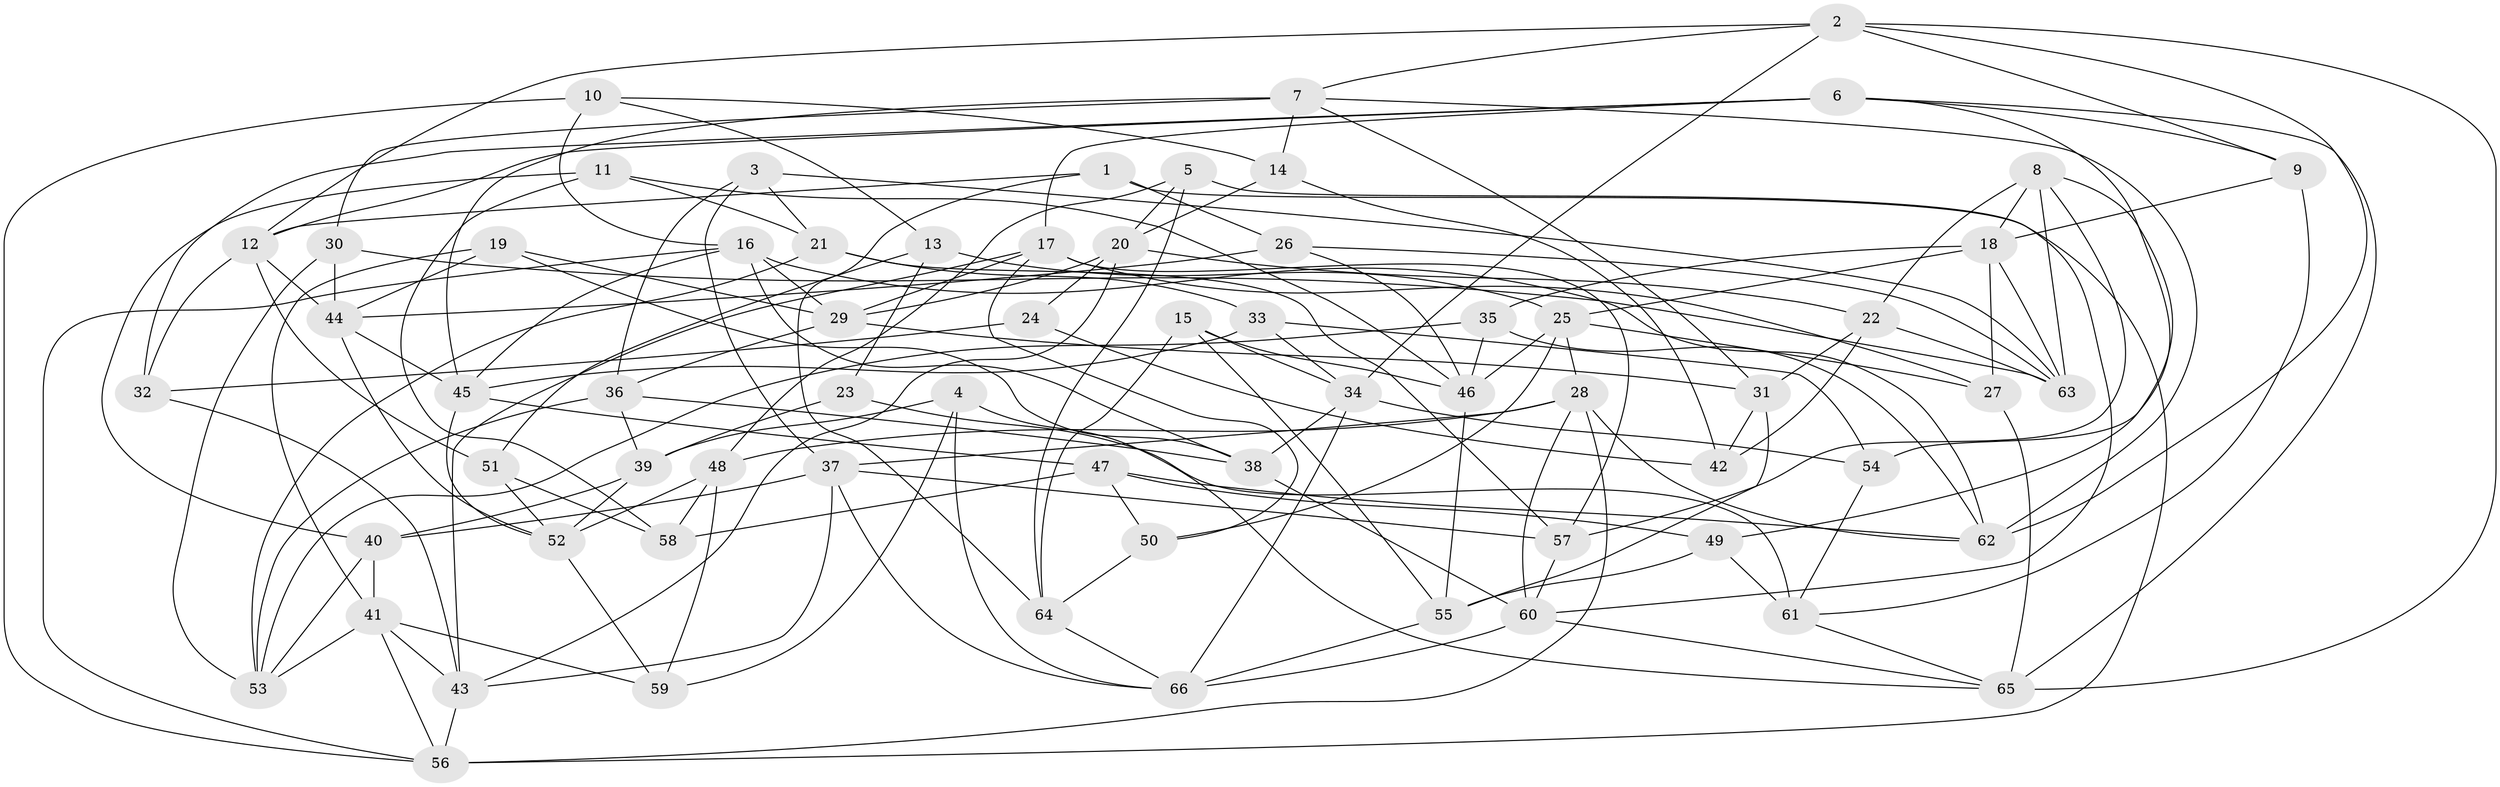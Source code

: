// original degree distribution, {4: 1.0}
// Generated by graph-tools (version 1.1) at 2025/38/03/04/25 23:38:08]
// undirected, 66 vertices, 164 edges
graph export_dot {
  node [color=gray90,style=filled];
  1;
  2;
  3;
  4;
  5;
  6;
  7;
  8;
  9;
  10;
  11;
  12;
  13;
  14;
  15;
  16;
  17;
  18;
  19;
  20;
  21;
  22;
  23;
  24;
  25;
  26;
  27;
  28;
  29;
  30;
  31;
  32;
  33;
  34;
  35;
  36;
  37;
  38;
  39;
  40;
  41;
  42;
  43;
  44;
  45;
  46;
  47;
  48;
  49;
  50;
  51;
  52;
  53;
  54;
  55;
  56;
  57;
  58;
  59;
  60;
  61;
  62;
  63;
  64;
  65;
  66;
  1 -- 12 [weight=1.0];
  1 -- 26 [weight=1.0];
  1 -- 56 [weight=1.0];
  1 -- 64 [weight=1.0];
  2 -- 7 [weight=1.0];
  2 -- 9 [weight=1.0];
  2 -- 12 [weight=1.0];
  2 -- 34 [weight=1.0];
  2 -- 62 [weight=1.0];
  2 -- 65 [weight=1.0];
  3 -- 21 [weight=1.0];
  3 -- 36 [weight=1.0];
  3 -- 37 [weight=1.0];
  3 -- 63 [weight=1.0];
  4 -- 39 [weight=1.0];
  4 -- 59 [weight=1.0];
  4 -- 65 [weight=1.0];
  4 -- 66 [weight=1.0];
  5 -- 20 [weight=1.0];
  5 -- 48 [weight=1.0];
  5 -- 60 [weight=1.0];
  5 -- 64 [weight=1.0];
  6 -- 9 [weight=1.0];
  6 -- 12 [weight=1.0];
  6 -- 17 [weight=1.0];
  6 -- 32 [weight=1.0];
  6 -- 54 [weight=1.0];
  6 -- 65 [weight=1.0];
  7 -- 14 [weight=1.0];
  7 -- 30 [weight=1.0];
  7 -- 31 [weight=1.0];
  7 -- 45 [weight=1.0];
  7 -- 62 [weight=1.0];
  8 -- 18 [weight=1.0];
  8 -- 22 [weight=2.0];
  8 -- 49 [weight=1.0];
  8 -- 57 [weight=1.0];
  8 -- 63 [weight=1.0];
  9 -- 18 [weight=1.0];
  9 -- 61 [weight=1.0];
  10 -- 13 [weight=1.0];
  10 -- 14 [weight=1.0];
  10 -- 16 [weight=1.0];
  10 -- 56 [weight=1.0];
  11 -- 21 [weight=1.0];
  11 -- 40 [weight=1.0];
  11 -- 46 [weight=1.0];
  11 -- 58 [weight=1.0];
  12 -- 32 [weight=1.0];
  12 -- 44 [weight=1.0];
  12 -- 51 [weight=1.0];
  13 -- 23 [weight=1.0];
  13 -- 25 [weight=1.0];
  13 -- 51 [weight=1.0];
  14 -- 20 [weight=1.0];
  14 -- 42 [weight=1.0];
  15 -- 34 [weight=1.0];
  15 -- 46 [weight=1.0];
  15 -- 55 [weight=2.0];
  15 -- 64 [weight=2.0];
  16 -- 29 [weight=1.0];
  16 -- 38 [weight=1.0];
  16 -- 45 [weight=1.0];
  16 -- 56 [weight=1.0];
  16 -- 62 [weight=1.0];
  17 -- 27 [weight=1.0];
  17 -- 29 [weight=1.0];
  17 -- 43 [weight=1.0];
  17 -- 50 [weight=1.0];
  17 -- 57 [weight=1.0];
  18 -- 25 [weight=1.0];
  18 -- 27 [weight=1.0];
  18 -- 35 [weight=1.0];
  18 -- 63 [weight=1.0];
  19 -- 29 [weight=1.0];
  19 -- 38 [weight=1.0];
  19 -- 41 [weight=1.0];
  19 -- 44 [weight=1.0];
  20 -- 22 [weight=1.0];
  20 -- 24 [weight=1.0];
  20 -- 29 [weight=1.0];
  20 -- 43 [weight=1.0];
  21 -- 33 [weight=1.0];
  21 -- 53 [weight=1.0];
  21 -- 57 [weight=2.0];
  22 -- 31 [weight=1.0];
  22 -- 42 [weight=1.0];
  22 -- 63 [weight=1.0];
  23 -- 39 [weight=1.0];
  23 -- 61 [weight=2.0];
  24 -- 32 [weight=1.0];
  24 -- 42 [weight=2.0];
  25 -- 27 [weight=1.0];
  25 -- 28 [weight=1.0];
  25 -- 46 [weight=1.0];
  25 -- 50 [weight=1.0];
  26 -- 44 [weight=1.0];
  26 -- 46 [weight=1.0];
  26 -- 63 [weight=1.0];
  27 -- 65 [weight=1.0];
  28 -- 37 [weight=1.0];
  28 -- 48 [weight=1.0];
  28 -- 56 [weight=1.0];
  28 -- 60 [weight=1.0];
  28 -- 62 [weight=1.0];
  29 -- 31 [weight=1.0];
  29 -- 36 [weight=1.0];
  30 -- 44 [weight=1.0];
  30 -- 53 [weight=1.0];
  30 -- 63 [weight=1.0];
  31 -- 42 [weight=2.0];
  31 -- 55 [weight=1.0];
  32 -- 43 [weight=1.0];
  33 -- 34 [weight=1.0];
  33 -- 45 [weight=1.0];
  33 -- 54 [weight=1.0];
  34 -- 38 [weight=1.0];
  34 -- 54 [weight=1.0];
  34 -- 66 [weight=1.0];
  35 -- 46 [weight=1.0];
  35 -- 53 [weight=1.0];
  35 -- 62 [weight=1.0];
  36 -- 38 [weight=2.0];
  36 -- 39 [weight=1.0];
  36 -- 53 [weight=1.0];
  37 -- 40 [weight=1.0];
  37 -- 43 [weight=1.0];
  37 -- 57 [weight=1.0];
  37 -- 66 [weight=1.0];
  38 -- 60 [weight=1.0];
  39 -- 40 [weight=2.0];
  39 -- 52 [weight=1.0];
  40 -- 41 [weight=1.0];
  40 -- 53 [weight=1.0];
  41 -- 43 [weight=1.0];
  41 -- 53 [weight=1.0];
  41 -- 56 [weight=1.0];
  41 -- 59 [weight=1.0];
  43 -- 56 [weight=1.0];
  44 -- 45 [weight=1.0];
  44 -- 52 [weight=1.0];
  45 -- 47 [weight=1.0];
  45 -- 52 [weight=1.0];
  46 -- 55 [weight=1.0];
  47 -- 49 [weight=1.0];
  47 -- 50 [weight=1.0];
  47 -- 58 [weight=2.0];
  47 -- 62 [weight=1.0];
  48 -- 52 [weight=1.0];
  48 -- 58 [weight=2.0];
  48 -- 59 [weight=1.0];
  49 -- 55 [weight=1.0];
  49 -- 61 [weight=1.0];
  50 -- 64 [weight=1.0];
  51 -- 52 [weight=1.0];
  51 -- 58 [weight=1.0];
  52 -- 59 [weight=1.0];
  54 -- 61 [weight=1.0];
  55 -- 66 [weight=1.0];
  57 -- 60 [weight=1.0];
  60 -- 65 [weight=1.0];
  60 -- 66 [weight=1.0];
  61 -- 65 [weight=1.0];
  64 -- 66 [weight=1.0];
}

